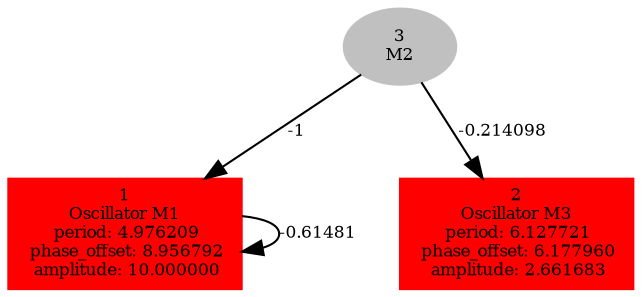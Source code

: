  digraph g{ forcelabels=true;
1 [label=<1<BR />Oscillator M1<BR /> period: 4.976209<BR /> phase_offset: 8.956792<BR /> amplitude: 10.000000>, shape=box,color=red,style=filled,fontsize=8];2 [label=<2<BR />Oscillator M3<BR /> period: 6.127721<BR /> phase_offset: 6.177960<BR /> amplitude: 2.661683>, shape=box,color=red,style=filled,fontsize=8];3[label=<3<BR/>M2>,color="grey",style=filled,fontsize=8];
1 -> 1[label="-0.61481 ",fontsize="8"];
3 -> 1[label="-1 ",fontsize="8"];
3 -> 2[label="-0.214098 ",fontsize="8"];
 }
